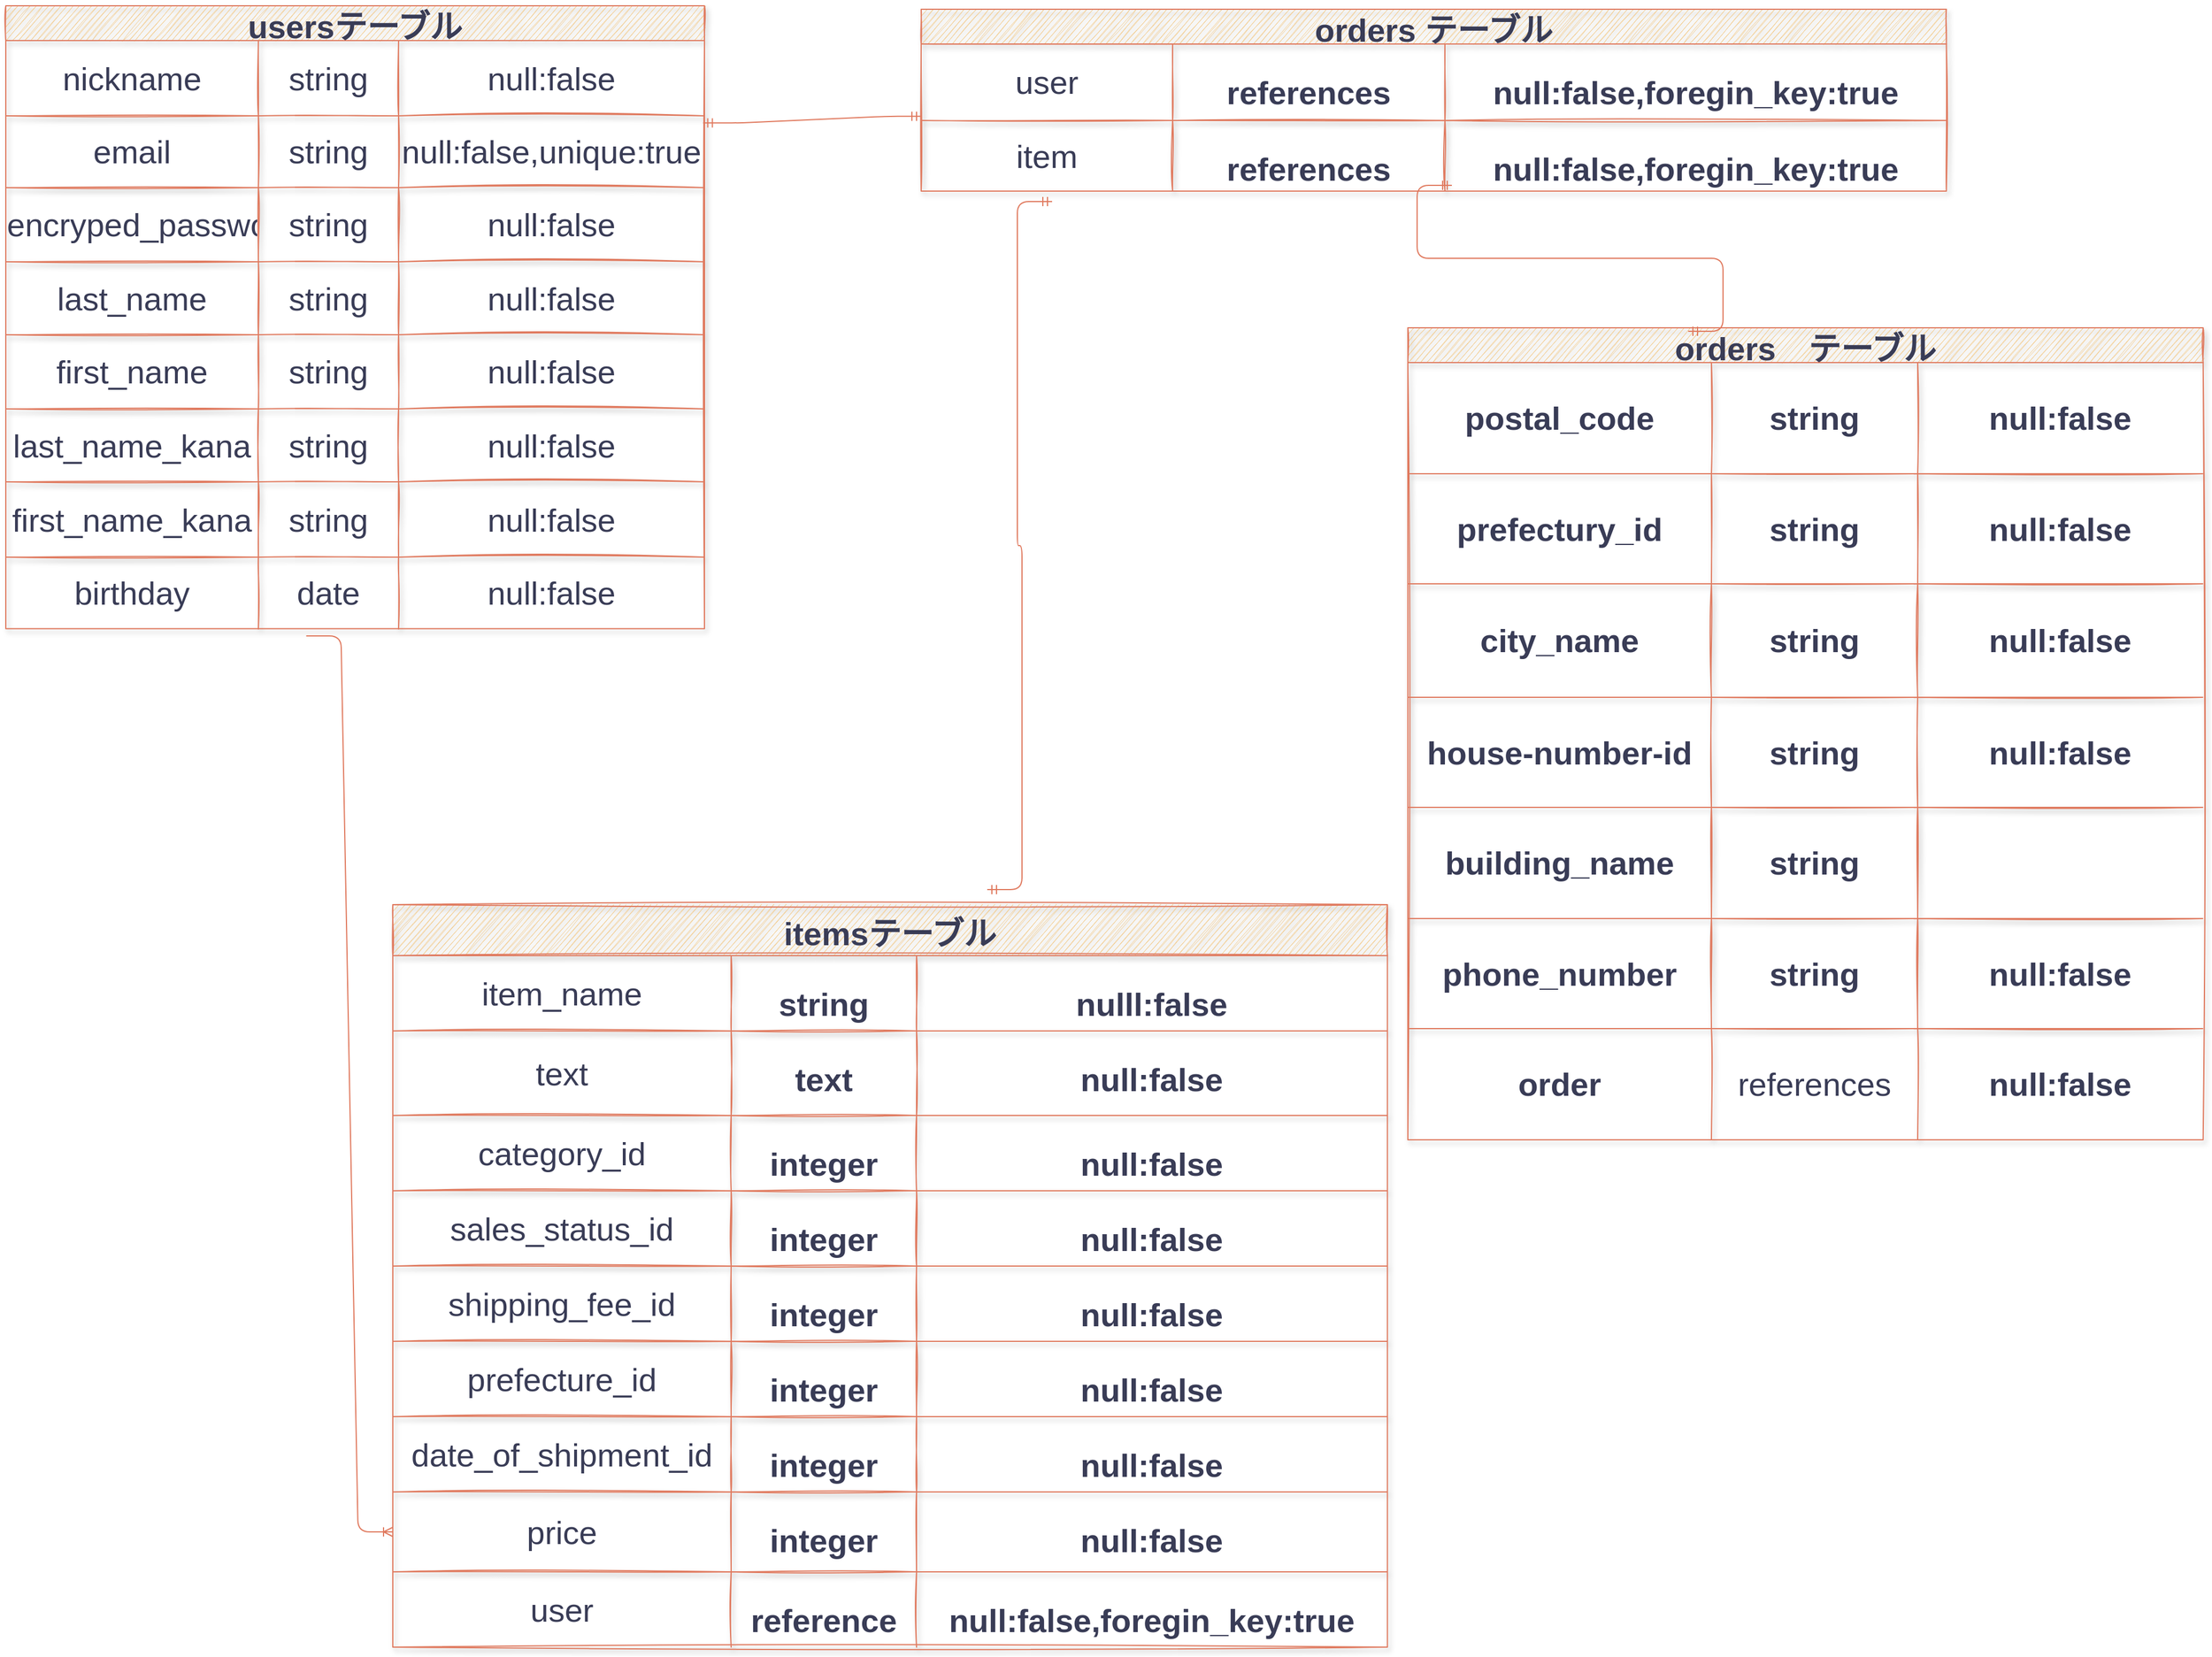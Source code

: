 ﻿<mxfile>
    <diagram id="bMmYyigYQOnNPcGw-bbP" name="ページ1">
        <mxGraphModel dx="1096" dy="3595" grid="0" gridSize="10" guides="1" tooltips="1" connect="1" arrows="1" fold="1" page="0" pageScale="1" pageWidth="827" pageHeight="1169" background="#ffffff" math="0" shadow="0">
            <root>
                <mxCell id="0"/>
                <mxCell id="1" parent="0"/>
                <mxCell id="259" value="usersテーブル" style="shape=table;startSize=30;container=1;collapsible=0;childLayout=tableLayout;fontStyle=1;align=center;shadow=1;fontSize=28;fillColor=#F2CC8F;strokeColor=#E07A5F;fontColor=#393C56;sketch=1;" parent="1" vertex="1">
                    <mxGeometry x="-370" y="-2434" width="603" height="537.796" as="geometry"/>
                </mxCell>
                <mxCell id="260" value="" style="shape=partialRectangle;html=1;whiteSpace=wrap;collapsible=0;dropTarget=0;pointerEvents=0;fillColor=none;top=0;left=0;bottom=0;right=0;points=[[0,0.5],[1,0.5]];portConstraint=eastwest;strokeColor=#E07A5F;fontColor=#393C56;sketch=1;fontSize=28;" parent="259" vertex="1">
                    <mxGeometry y="30" width="603" height="65" as="geometry"/>
                </mxCell>
                <mxCell id="261" value="nickname" style="shape=partialRectangle;html=1;whiteSpace=wrap;connectable=0;fillColor=none;top=0;left=0;bottom=0;right=0;overflow=hidden;fontSize=28;strokeColor=#E07A5F;fontColor=#393C56;sketch=1;" parent="260" vertex="1">
                    <mxGeometry width="218" height="65" as="geometry"/>
                </mxCell>
                <mxCell id="262" value="string" style="shape=partialRectangle;html=1;whiteSpace=wrap;connectable=0;fillColor=none;top=0;left=0;bottom=0;right=0;overflow=hidden;fontSize=28;strokeColor=#E07A5F;fontColor=#393C56;sketch=1;" parent="260" vertex="1">
                    <mxGeometry x="218" width="121" height="65" as="geometry"/>
                </mxCell>
                <mxCell id="263" value="null:false" style="shape=partialRectangle;html=1;whiteSpace=wrap;connectable=0;fillColor=none;top=0;left=0;bottom=0;right=0;overflow=hidden;fontSize=28;strokeColor=#E07A5F;fontColor=#393C56;sketch=1;" parent="260" vertex="1">
                    <mxGeometry x="339" width="264" height="65" as="geometry"/>
                </mxCell>
                <mxCell id="264" value="" style="shape=partialRectangle;html=1;whiteSpace=wrap;collapsible=0;dropTarget=0;pointerEvents=0;fillColor=none;top=0;left=0;bottom=0;right=0;points=[[0,0.5],[1,0.5]];portConstraint=eastwest;strokeColor=#E07A5F;fontColor=#393C56;sketch=1;fontSize=28;" parent="259" vertex="1">
                    <mxGeometry y="95" width="603" height="62" as="geometry"/>
                </mxCell>
                <mxCell id="265" value="email" style="shape=partialRectangle;html=1;whiteSpace=wrap;connectable=0;fillColor=none;top=0;left=0;bottom=0;right=0;overflow=hidden;fontSize=28;strokeColor=#E07A5F;fontColor=#393C56;sketch=1;" parent="264" vertex="1">
                    <mxGeometry width="218" height="62" as="geometry"/>
                </mxCell>
                <mxCell id="266" value="string" style="shape=partialRectangle;html=1;whiteSpace=wrap;connectable=0;fillColor=none;top=0;left=0;bottom=0;right=0;overflow=hidden;fontSize=28;strokeColor=#E07A5F;fontColor=#393C56;sketch=1;" parent="264" vertex="1">
                    <mxGeometry x="218" width="121" height="62" as="geometry"/>
                </mxCell>
                <mxCell id="267" value="null:false,unique:true" style="shape=partialRectangle;html=1;whiteSpace=wrap;connectable=0;fillColor=none;top=0;left=0;bottom=0;right=0;overflow=hidden;fontSize=28;strokeColor=#E07A5F;fontColor=#393C56;sketch=1;" parent="264" vertex="1">
                    <mxGeometry x="339" width="264" height="62" as="geometry"/>
                </mxCell>
                <mxCell id="280" value="" style="shape=partialRectangle;html=1;whiteSpace=wrap;collapsible=0;dropTarget=0;pointerEvents=0;fillColor=none;top=0;left=0;bottom=0;right=0;points=[[0,0.5],[1,0.5]];portConstraint=eastwest;strokeColor=#E07A5F;fontColor=#393C56;sketch=1;fontSize=28;" parent="259" vertex="1">
                    <mxGeometry y="157" width="603" height="64" as="geometry"/>
                </mxCell>
                <mxCell id="281" value="encryped_password" style="shape=partialRectangle;html=1;whiteSpace=wrap;connectable=0;fillColor=none;top=0;left=0;bottom=0;right=0;overflow=hidden;fontSize=28;strokeColor=#E07A5F;fontColor=#393C56;sketch=1;" parent="280" vertex="1">
                    <mxGeometry width="218" height="64" as="geometry"/>
                </mxCell>
                <mxCell id="282" value="string" style="shape=partialRectangle;html=1;whiteSpace=wrap;connectable=0;fillColor=none;top=0;left=0;bottom=0;right=0;overflow=hidden;fontSize=28;strokeColor=#E07A5F;fontColor=#393C56;sketch=1;" parent="280" vertex="1">
                    <mxGeometry x="218" width="121" height="64" as="geometry"/>
                </mxCell>
                <mxCell id="283" value="null:false" style="shape=partialRectangle;html=1;whiteSpace=wrap;connectable=0;fillColor=none;top=0;left=0;bottom=0;right=0;overflow=hidden;fontSize=28;strokeColor=#E07A5F;fontColor=#393C56;sketch=1;" parent="280" vertex="1">
                    <mxGeometry x="339" width="264" height="64" as="geometry"/>
                </mxCell>
                <mxCell id="288" value="" style="shape=partialRectangle;html=1;whiteSpace=wrap;collapsible=0;dropTarget=0;pointerEvents=0;fillColor=none;top=0;left=0;bottom=0;right=0;points=[[0,0.5],[1,0.5]];portConstraint=eastwest;strokeColor=#E07A5F;fontColor=#393C56;sketch=1;fontSize=28;" parent="259" vertex="1">
                    <mxGeometry y="221" width="603" height="63" as="geometry"/>
                </mxCell>
                <mxCell id="289" value="last_name" style="shape=partialRectangle;html=1;whiteSpace=wrap;connectable=0;fillColor=none;top=0;left=0;bottom=0;right=0;overflow=hidden;fontSize=28;strokeColor=#E07A5F;fontColor=#393C56;sketch=1;" parent="288" vertex="1">
                    <mxGeometry width="218" height="63" as="geometry"/>
                </mxCell>
                <mxCell id="290" value="string" style="shape=partialRectangle;html=1;whiteSpace=wrap;connectable=0;fillColor=none;top=0;left=0;bottom=0;right=0;overflow=hidden;fontSize=28;strokeColor=#E07A5F;fontColor=#393C56;sketch=1;" parent="288" vertex="1">
                    <mxGeometry x="218" width="121" height="63" as="geometry"/>
                </mxCell>
                <mxCell id="291" value="null:false" style="shape=partialRectangle;html=1;whiteSpace=wrap;connectable=0;fillColor=none;top=0;left=0;bottom=0;right=0;overflow=hidden;fontSize=28;strokeColor=#E07A5F;fontColor=#393C56;sketch=1;" parent="288" vertex="1">
                    <mxGeometry x="339" width="264" height="63" as="geometry"/>
                </mxCell>
                <mxCell id="284" value="" style="shape=partialRectangle;html=1;whiteSpace=wrap;collapsible=0;dropTarget=0;pointerEvents=0;fillColor=none;top=0;left=0;bottom=0;right=0;points=[[0,0.5],[1,0.5]];portConstraint=eastwest;strokeColor=#E07A5F;fontColor=#393C56;sketch=1;fontSize=28;" parent="259" vertex="1">
                    <mxGeometry y="284" width="603" height="64" as="geometry"/>
                </mxCell>
                <mxCell id="285" value="first_name" style="shape=partialRectangle;html=1;whiteSpace=wrap;connectable=0;fillColor=none;top=0;left=0;bottom=0;right=0;overflow=hidden;fontSize=28;strokeColor=#E07A5F;fontColor=#393C56;sketch=1;" parent="284" vertex="1">
                    <mxGeometry width="218" height="64" as="geometry"/>
                </mxCell>
                <mxCell id="286" value="string" style="shape=partialRectangle;html=1;whiteSpace=wrap;connectable=0;fillColor=none;top=0;left=0;bottom=0;right=0;overflow=hidden;fontSize=28;strokeColor=#E07A5F;fontColor=#393C56;sketch=1;" parent="284" vertex="1">
                    <mxGeometry x="218" width="121" height="64" as="geometry"/>
                </mxCell>
                <mxCell id="287" value="null:false" style="shape=partialRectangle;html=1;whiteSpace=wrap;connectable=0;fillColor=none;top=0;left=0;bottom=0;right=0;overflow=hidden;fontSize=28;strokeColor=#E07A5F;fontColor=#393C56;sketch=1;" parent="284" vertex="1">
                    <mxGeometry x="339" width="264" height="64" as="geometry"/>
                </mxCell>
                <mxCell id="276" value="" style="shape=partialRectangle;html=1;whiteSpace=wrap;collapsible=0;dropTarget=0;pointerEvents=0;fillColor=none;top=0;left=0;bottom=0;right=0;points=[[0,0.5],[1,0.5]];portConstraint=eastwest;strokeColor=#E07A5F;fontColor=#393C56;sketch=1;fontSize=28;" parent="259" vertex="1">
                    <mxGeometry y="348" width="603" height="63" as="geometry"/>
                </mxCell>
                <mxCell id="277" value="last_name_kana" style="shape=partialRectangle;html=1;whiteSpace=wrap;connectable=0;fillColor=none;top=0;left=0;bottom=0;right=0;overflow=hidden;fontSize=28;strokeColor=#E07A5F;fontColor=#393C56;sketch=1;" parent="276" vertex="1">
                    <mxGeometry width="218" height="63" as="geometry"/>
                </mxCell>
                <mxCell id="278" value="string" style="shape=partialRectangle;html=1;whiteSpace=wrap;connectable=0;fillColor=none;top=0;left=0;bottom=0;right=0;overflow=hidden;fontSize=28;strokeColor=#E07A5F;fontColor=#393C56;sketch=1;" parent="276" vertex="1">
                    <mxGeometry x="218" width="121" height="63" as="geometry"/>
                </mxCell>
                <mxCell id="279" value="null:false" style="shape=partialRectangle;html=1;whiteSpace=wrap;connectable=0;fillColor=none;top=0;left=0;bottom=0;right=0;overflow=hidden;fontSize=28;strokeColor=#E07A5F;fontColor=#393C56;sketch=1;" parent="276" vertex="1">
                    <mxGeometry x="339" width="264" height="63" as="geometry"/>
                </mxCell>
                <mxCell id="272" value="" style="shape=partialRectangle;html=1;whiteSpace=wrap;collapsible=0;dropTarget=0;pointerEvents=0;fillColor=none;top=0;left=0;bottom=0;right=0;points=[[0,0.5],[1,0.5]];portConstraint=eastwest;strokeColor=#E07A5F;fontColor=#393C56;sketch=1;fontSize=28;" parent="259" vertex="1">
                    <mxGeometry y="411" width="603" height="65" as="geometry"/>
                </mxCell>
                <mxCell id="273" value="first_name_kana" style="shape=partialRectangle;html=1;whiteSpace=wrap;connectable=0;fillColor=none;top=0;left=0;bottom=0;right=0;overflow=hidden;fontSize=28;strokeColor=#E07A5F;fontColor=#393C56;sketch=1;" parent="272" vertex="1">
                    <mxGeometry width="218" height="65" as="geometry"/>
                </mxCell>
                <mxCell id="274" value="string" style="shape=partialRectangle;html=1;whiteSpace=wrap;connectable=0;fillColor=none;top=0;left=0;bottom=0;right=0;overflow=hidden;fontSize=28;strokeColor=#E07A5F;fontColor=#393C56;sketch=1;" parent="272" vertex="1">
                    <mxGeometry x="218" width="121" height="65" as="geometry"/>
                </mxCell>
                <mxCell id="275" value="null:false" style="shape=partialRectangle;html=1;whiteSpace=wrap;connectable=0;fillColor=none;top=0;left=0;bottom=0;right=0;overflow=hidden;fontSize=28;strokeColor=#E07A5F;fontColor=#393C56;sketch=1;" parent="272" vertex="1">
                    <mxGeometry x="339" width="264" height="65" as="geometry"/>
                </mxCell>
                <mxCell id="268" value="" style="shape=partialRectangle;html=1;whiteSpace=wrap;collapsible=0;dropTarget=0;pointerEvents=0;fillColor=none;top=0;left=0;bottom=0;right=0;points=[[0,0.5],[1,0.5]];portConstraint=eastwest;strokeColor=#E07A5F;fontColor=#393C56;sketch=1;fontSize=28;" parent="259" vertex="1">
                    <mxGeometry y="476" width="603" height="62" as="geometry"/>
                </mxCell>
                <mxCell id="269" value="birthday" style="shape=partialRectangle;html=1;whiteSpace=wrap;connectable=0;fillColor=none;top=0;left=0;bottom=0;right=0;overflow=hidden;fontSize=28;strokeColor=#E07A5F;fontColor=#393C56;sketch=1;" parent="268" vertex="1">
                    <mxGeometry width="218" height="62" as="geometry"/>
                </mxCell>
                <mxCell id="270" value="date" style="shape=partialRectangle;html=1;whiteSpace=wrap;connectable=0;fillColor=none;top=0;left=0;bottom=0;right=0;overflow=hidden;fontSize=28;strokeColor=#E07A5F;fontColor=#393C56;sketch=1;" parent="268" vertex="1">
                    <mxGeometry x="218" width="121" height="62" as="geometry"/>
                </mxCell>
                <mxCell id="271" value="null:false" style="shape=partialRectangle;html=1;whiteSpace=wrap;connectable=0;fillColor=none;top=0;left=0;bottom=0;right=0;overflow=hidden;fontSize=28;strokeColor=#E07A5F;fontColor=#393C56;sketch=1;" parent="268" vertex="1">
                    <mxGeometry x="339" width="264" height="62" as="geometry"/>
                </mxCell>
                <mxCell id="292" value="itemsテーブル" style="shape=table;startSize=44;container=1;collapsible=0;childLayout=tableLayout;fontStyle=1;align=center;shadow=1;fontSize=28;fillColor=#F2CC8F;strokeColor=#E07A5F;fontColor=#393C56;sketch=1;" parent="1" vertex="1">
                    <mxGeometry x="-36" y="-1658" width="858.36" height="641" as="geometry"/>
                </mxCell>
                <mxCell id="293" value="" style="shape=partialRectangle;html=1;whiteSpace=wrap;collapsible=0;dropTarget=0;pointerEvents=0;fillColor=none;top=0;left=0;bottom=0;right=0;points=[[0,0.5],[1,0.5]];portConstraint=eastwest;fontSize=28;strokeColor=#E07A5F;fontColor=#393C56;sketch=1;" parent="292" vertex="1">
                    <mxGeometry y="44" width="858.36" height="65" as="geometry"/>
                </mxCell>
                <mxCell id="294" value="item_name" style="shape=partialRectangle;html=1;whiteSpace=wrap;connectable=0;fillColor=none;top=0;left=0;bottom=0;right=0;overflow=hidden;fontSize=28;strokeColor=#E07A5F;fontColor=#393C56;sketch=1;" parent="293" vertex="1">
                    <mxGeometry width="292" height="65" as="geometry"/>
                </mxCell>
                <mxCell id="295" value="&lt;h2 style=&quot;font-size: 28px;&quot;&gt;string&lt;/h2&gt;" style="shape=partialRectangle;html=1;whiteSpace=wrap;connectable=0;fillColor=none;top=0;left=0;bottom=0;right=0;overflow=hidden;strokeColor=#E07A5F;fontColor=#393C56;sketch=1;fontSize=28;" parent="293" vertex="1">
                    <mxGeometry x="292" width="160" height="65" as="geometry"/>
                </mxCell>
                <mxCell id="296" value="&lt;h2 style=&quot;font-size: 28px;&quot;&gt;nulll:false&lt;/h2&gt;" style="shape=partialRectangle;html=1;whiteSpace=wrap;connectable=0;fillColor=none;top=0;left=0;bottom=0;right=0;overflow=hidden;strokeColor=#E07A5F;fontColor=#393C56;sketch=1;fontSize=28;" parent="293" vertex="1">
                    <mxGeometry x="452" width="406" height="65" as="geometry"/>
                </mxCell>
                <mxCell id="310" value="" style="shape=partialRectangle;html=1;whiteSpace=wrap;collapsible=0;dropTarget=0;pointerEvents=0;fillColor=none;top=0;left=0;bottom=0;right=0;points=[[0,0.5],[1,0.5]];portConstraint=eastwest;strokeColor=#E07A5F;fontColor=#393C56;sketch=1;fontSize=28;" parent="292" vertex="1">
                    <mxGeometry y="109" width="858.36" height="73" as="geometry"/>
                </mxCell>
                <mxCell id="311" value="text" style="shape=partialRectangle;html=1;whiteSpace=wrap;connectable=0;fillColor=none;top=0;left=0;bottom=0;right=0;overflow=hidden;fontSize=28;strokeColor=#E07A5F;fontColor=#393C56;sketch=1;" parent="310" vertex="1">
                    <mxGeometry width="292" height="73" as="geometry"/>
                </mxCell>
                <mxCell id="312" value="&lt;h2 style=&quot;font-size: 28px;&quot;&gt;text&lt;/h2&gt;" style="shape=partialRectangle;html=1;whiteSpace=wrap;connectable=0;fillColor=none;top=0;left=0;bottom=0;right=0;overflow=hidden;strokeColor=#E07A5F;fontColor=#393C56;sketch=1;fontSize=28;" parent="310" vertex="1">
                    <mxGeometry x="292" width="160" height="73" as="geometry"/>
                </mxCell>
                <mxCell id="313" value="&lt;h2 style=&quot;font-size: 28px;&quot;&gt;null:false&lt;/h2&gt;" style="shape=partialRectangle;html=1;whiteSpace=wrap;connectable=0;fillColor=none;top=0;left=0;bottom=0;right=0;overflow=hidden;strokeColor=#E07A5F;fontColor=#393C56;sketch=1;fontSize=28;" parent="310" vertex="1">
                    <mxGeometry x="452" width="406" height="73" as="geometry"/>
                </mxCell>
                <mxCell id="410" value="" style="shape=partialRectangle;html=1;whiteSpace=wrap;collapsible=0;dropTarget=0;pointerEvents=0;fillColor=none;top=0;left=0;bottom=0;right=0;points=[[0,0.5],[1,0.5]];portConstraint=eastwest;strokeColor=#E07A5F;fontColor=#393C56;sketch=1;fontSize=28;" parent="292" vertex="1">
                    <mxGeometry y="182" width="858.36" height="65" as="geometry"/>
                </mxCell>
                <mxCell id="411" value="category_id" style="shape=partialRectangle;html=1;whiteSpace=wrap;connectable=0;fillColor=none;top=0;left=0;bottom=0;right=0;overflow=hidden;fontSize=28;strokeColor=#E07A5F;fontColor=#393C56;sketch=1;" parent="410" vertex="1">
                    <mxGeometry width="292" height="65" as="geometry"/>
                </mxCell>
                <mxCell id="412" value="&lt;h2 style=&quot;font-size: 28px;&quot;&gt;integer&lt;/h2&gt;" style="shape=partialRectangle;html=1;whiteSpace=wrap;connectable=0;fillColor=none;top=0;left=0;bottom=0;right=0;overflow=hidden;strokeColor=#E07A5F;fontColor=#393C56;sketch=1;fontSize=28;" parent="410" vertex="1">
                    <mxGeometry x="292" width="160" height="65" as="geometry"/>
                </mxCell>
                <mxCell id="413" value="&lt;h2 style=&quot;font-size: 28px;&quot;&gt;null:false&lt;/h2&gt;" style="shape=partialRectangle;html=1;whiteSpace=wrap;connectable=0;fillColor=none;top=0;left=0;bottom=0;right=0;overflow=hidden;strokeColor=#E07A5F;fontColor=#393C56;sketch=1;fontSize=28;" parent="410" vertex="1">
                    <mxGeometry x="452" width="406" height="65" as="geometry"/>
                </mxCell>
                <mxCell id="406" value="" style="shape=partialRectangle;html=1;whiteSpace=wrap;collapsible=0;dropTarget=0;pointerEvents=0;fillColor=none;top=0;left=0;bottom=0;right=0;points=[[0,0.5],[1,0.5]];portConstraint=eastwest;strokeColor=#E07A5F;fontColor=#393C56;sketch=1;fontSize=28;" parent="292" vertex="1">
                    <mxGeometry y="247" width="858.36" height="65" as="geometry"/>
                </mxCell>
                <mxCell id="407" value="sales_status_id" style="shape=partialRectangle;html=1;whiteSpace=wrap;connectable=0;fillColor=none;top=0;left=0;bottom=0;right=0;overflow=hidden;fontSize=28;strokeColor=#E07A5F;fontColor=#393C56;sketch=1;" parent="406" vertex="1">
                    <mxGeometry width="292" height="65" as="geometry"/>
                </mxCell>
                <mxCell id="408" value="&lt;h2 style=&quot;font-size: 28px;&quot;&gt;integer&lt;/h2&gt;" style="shape=partialRectangle;html=1;whiteSpace=wrap;connectable=0;fillColor=none;top=0;left=0;bottom=0;right=0;overflow=hidden;strokeColor=#E07A5F;fontColor=#393C56;sketch=1;fontSize=28;" parent="406" vertex="1">
                    <mxGeometry x="292" width="160" height="65" as="geometry"/>
                </mxCell>
                <mxCell id="409" value="&lt;h2 style=&quot;font-size: 28px;&quot;&gt;null:false&lt;/h2&gt;" style="shape=partialRectangle;html=1;whiteSpace=wrap;connectable=0;fillColor=none;top=0;left=0;bottom=0;right=0;overflow=hidden;strokeColor=#E07A5F;fontColor=#393C56;sketch=1;fontSize=28;" parent="406" vertex="1">
                    <mxGeometry x="452" width="406" height="65" as="geometry"/>
                </mxCell>
                <mxCell id="402" value="" style="shape=partialRectangle;html=1;whiteSpace=wrap;collapsible=0;dropTarget=0;pointerEvents=0;fillColor=none;top=0;left=0;bottom=0;right=0;points=[[0,0.5],[1,0.5]];portConstraint=eastwest;strokeColor=#E07A5F;fontColor=#393C56;sketch=1;fontSize=28;" parent="292" vertex="1">
                    <mxGeometry y="312" width="858.36" height="65" as="geometry"/>
                </mxCell>
                <mxCell id="403" value="shipping_fee_id" style="shape=partialRectangle;html=1;whiteSpace=wrap;connectable=0;fillColor=none;top=0;left=0;bottom=0;right=0;overflow=hidden;fontSize=28;strokeColor=#E07A5F;fontColor=#393C56;sketch=1;" parent="402" vertex="1">
                    <mxGeometry width="292" height="65" as="geometry"/>
                </mxCell>
                <mxCell id="404" value="&lt;h2 style=&quot;font-size: 28px;&quot;&gt;integer&lt;/h2&gt;" style="shape=partialRectangle;html=1;whiteSpace=wrap;connectable=0;fillColor=none;top=0;left=0;bottom=0;right=0;overflow=hidden;strokeColor=#E07A5F;fontColor=#393C56;sketch=1;fontSize=28;" parent="402" vertex="1">
                    <mxGeometry x="292" width="160" height="65" as="geometry"/>
                </mxCell>
                <mxCell id="405" value="&lt;h2 style=&quot;font-size: 28px;&quot;&gt;null:false&lt;/h2&gt;" style="shape=partialRectangle;html=1;whiteSpace=wrap;connectable=0;fillColor=none;top=0;left=0;bottom=0;right=0;overflow=hidden;strokeColor=#E07A5F;fontColor=#393C56;sketch=1;fontSize=28;" parent="402" vertex="1">
                    <mxGeometry x="452" width="406" height="65" as="geometry"/>
                </mxCell>
                <mxCell id="398" value="" style="shape=partialRectangle;html=1;whiteSpace=wrap;collapsible=0;dropTarget=0;pointerEvents=0;fillColor=none;top=0;left=0;bottom=0;right=0;points=[[0,0.5],[1,0.5]];portConstraint=eastwest;strokeColor=#E07A5F;fontColor=#393C56;sketch=1;fontSize=28;" parent="292" vertex="1">
                    <mxGeometry y="377" width="858.36" height="65" as="geometry"/>
                </mxCell>
                <mxCell id="399" value="prefecture_id" style="shape=partialRectangle;html=1;whiteSpace=wrap;connectable=0;fillColor=none;top=0;left=0;bottom=0;right=0;overflow=hidden;fontSize=28;strokeColor=#E07A5F;fontColor=#393C56;sketch=1;" parent="398" vertex="1">
                    <mxGeometry width="292" height="65" as="geometry"/>
                </mxCell>
                <mxCell id="400" value="&lt;h2 style=&quot;font-size: 28px;&quot;&gt;integer&lt;/h2&gt;" style="shape=partialRectangle;html=1;whiteSpace=wrap;connectable=0;fillColor=none;top=0;left=0;bottom=0;right=0;overflow=hidden;strokeColor=#E07A5F;fontColor=#393C56;sketch=1;fontSize=28;" parent="398" vertex="1">
                    <mxGeometry x="292" width="160" height="65" as="geometry"/>
                </mxCell>
                <mxCell id="401" value="&lt;h2 style=&quot;font-size: 28px;&quot;&gt;null:false&lt;/h2&gt;" style="shape=partialRectangle;html=1;whiteSpace=wrap;connectable=0;fillColor=none;top=0;left=0;bottom=0;right=0;overflow=hidden;strokeColor=#E07A5F;fontColor=#393C56;sketch=1;fontSize=28;" parent="398" vertex="1">
                    <mxGeometry x="452" width="406" height="65" as="geometry"/>
                </mxCell>
                <mxCell id="394" value="" style="shape=partialRectangle;html=1;whiteSpace=wrap;collapsible=0;dropTarget=0;pointerEvents=0;fillColor=none;top=0;left=0;bottom=0;right=0;points=[[0,0.5],[1,0.5]];portConstraint=eastwest;strokeColor=#E07A5F;fontColor=#393C56;sketch=1;fontSize=28;" parent="292" vertex="1">
                    <mxGeometry y="442" width="858.36" height="65" as="geometry"/>
                </mxCell>
                <mxCell id="395" value="date_of_shipment_id" style="shape=partialRectangle;html=1;whiteSpace=wrap;connectable=0;fillColor=none;top=0;left=0;bottom=0;right=0;overflow=hidden;fontSize=28;strokeColor=#E07A5F;fontColor=#393C56;sketch=1;" parent="394" vertex="1">
                    <mxGeometry width="292" height="65" as="geometry"/>
                </mxCell>
                <mxCell id="396" value="&lt;h2 style=&quot;font-size: 28px;&quot;&gt;integer&lt;/h2&gt;" style="shape=partialRectangle;html=1;whiteSpace=wrap;connectable=0;fillColor=none;top=0;left=0;bottom=0;right=0;overflow=hidden;strokeColor=#E07A5F;fontColor=#393C56;sketch=1;fontSize=28;" parent="394" vertex="1">
                    <mxGeometry x="292" width="160" height="65" as="geometry"/>
                </mxCell>
                <mxCell id="397" value="&lt;h2 style=&quot;font-size: 28px;&quot;&gt;null:false&lt;/h2&gt;" style="shape=partialRectangle;html=1;whiteSpace=wrap;connectable=0;fillColor=none;top=0;left=0;bottom=0;right=0;overflow=hidden;strokeColor=#E07A5F;fontColor=#393C56;sketch=1;fontSize=28;" parent="394" vertex="1">
                    <mxGeometry x="452" width="406" height="65" as="geometry"/>
                </mxCell>
                <mxCell id="297" value="" style="shape=partialRectangle;html=1;whiteSpace=wrap;collapsible=0;dropTarget=0;pointerEvents=0;fillColor=none;top=0;left=0;bottom=0;right=0;points=[[0,0.5],[1,0.5]];portConstraint=eastwest;strokeColor=#E07A5F;fontColor=#393C56;sketch=1;fontSize=28;" parent="292" vertex="1">
                    <mxGeometry y="507" width="858.36" height="69" as="geometry"/>
                </mxCell>
                <mxCell id="298" value="price" style="shape=partialRectangle;html=1;whiteSpace=wrap;connectable=0;fillColor=none;top=0;left=0;bottom=0;right=0;overflow=hidden;fontSize=28;strokeColor=#E07A5F;fontColor=#393C56;sketch=1;" parent="297" vertex="1">
                    <mxGeometry width="292" height="69" as="geometry"/>
                </mxCell>
                <mxCell id="299" value="&lt;h2 style=&quot;font-size: 28px;&quot;&gt;integer&lt;/h2&gt;" style="shape=partialRectangle;html=1;whiteSpace=wrap;connectable=0;fillColor=none;top=0;left=0;bottom=0;right=0;overflow=hidden;strokeColor=#E07A5F;fontColor=#393C56;sketch=1;fontSize=28;" parent="297" vertex="1">
                    <mxGeometry x="292" width="160" height="69" as="geometry"/>
                </mxCell>
                <mxCell id="300" value="&lt;h2 style=&quot;font-size: 28px;&quot;&gt;null:false&lt;/h2&gt;" style="shape=partialRectangle;html=1;whiteSpace=wrap;connectable=0;fillColor=none;top=0;left=0;bottom=0;right=0;overflow=hidden;strokeColor=#E07A5F;fontColor=#393C56;sketch=1;fontSize=28;" parent="297" vertex="1">
                    <mxGeometry x="452" width="406" height="69" as="geometry"/>
                </mxCell>
                <mxCell id="301" value="" style="shape=partialRectangle;html=1;whiteSpace=wrap;collapsible=0;dropTarget=0;pointerEvents=0;fillColor=none;top=0;left=0;bottom=0;right=0;points=[[0,0.5],[1,0.5]];portConstraint=eastwest;strokeColor=#E07A5F;fontColor=#393C56;sketch=1;fontSize=28;" parent="292" vertex="1">
                    <mxGeometry y="576" width="858.36" height="65" as="geometry"/>
                </mxCell>
                <mxCell id="302" value="user" style="shape=partialRectangle;html=1;whiteSpace=wrap;connectable=0;fillColor=none;top=0;left=0;bottom=0;right=0;overflow=hidden;fontSize=28;strokeColor=#E07A5F;fontColor=#393C56;sketch=1;" parent="301" vertex="1">
                    <mxGeometry width="292" height="65" as="geometry"/>
                </mxCell>
                <mxCell id="303" value="&lt;h2 style=&quot;font-size: 28px;&quot;&gt;reference&lt;/h2&gt;" style="shape=partialRectangle;html=1;whiteSpace=wrap;connectable=0;fillColor=none;top=0;left=0;bottom=0;right=0;overflow=hidden;strokeColor=#E07A5F;fontColor=#393C56;sketch=1;fontSize=28;" parent="301" vertex="1">
                    <mxGeometry x="292" width="160" height="65" as="geometry"/>
                </mxCell>
                <mxCell id="304" value="&lt;h2 style=&quot;font-size: 28px;&quot;&gt;null:false,foregin_key:true&lt;/h2&gt;" style="shape=partialRectangle;html=1;whiteSpace=wrap;connectable=0;fillColor=none;top=0;left=0;bottom=0;right=0;overflow=hidden;strokeColor=#E07A5F;fontColor=#393C56;sketch=1;fontSize=28;" parent="301" vertex="1">
                    <mxGeometry x="452" width="406" height="65" as="geometry"/>
                </mxCell>
                <mxCell id="319" value="orders テーブル" style="shape=table;startSize=30;container=1;collapsible=0;childLayout=tableLayout;fontStyle=1;align=center;shadow=1;fontSize=28;fillColor=#F2CC8F;strokeColor=#E07A5F;fontColor=#393C56;sketch=1;" parent="1" vertex="1">
                    <mxGeometry x="420" y="-2431" width="884.756" height="157" as="geometry"/>
                </mxCell>
                <mxCell id="320" value="" style="shape=partialRectangle;html=1;whiteSpace=wrap;collapsible=0;dropTarget=0;pointerEvents=0;fillColor=none;top=0;left=0;bottom=0;right=0;points=[[0,0.5],[1,0.5]];portConstraint=eastwest;strokeColor=#E07A5F;fontColor=#393C56;sketch=1;fontSize=28;" parent="319" vertex="1">
                    <mxGeometry y="30" width="884.756" height="66" as="geometry"/>
                </mxCell>
                <mxCell id="321" value="&lt;font style=&quot;font-size: 28px;&quot;&gt;user&lt;/font&gt;" style="shape=partialRectangle;html=1;whiteSpace=wrap;connectable=0;fillColor=none;top=0;left=0;bottom=0;right=0;overflow=hidden;strokeColor=#E07A5F;fontColor=#393C56;sketch=1;fontSize=28;" parent="320" vertex="1">
                    <mxGeometry width="217" height="66" as="geometry"/>
                </mxCell>
                <mxCell id="322" value="&lt;h2 style=&quot;font-size: 28px&quot;&gt;references&lt;/h2&gt;" style="shape=partialRectangle;html=1;whiteSpace=wrap;connectable=0;fillColor=none;top=0;left=0;bottom=0;right=0;overflow=hidden;strokeColor=#E07A5F;fontColor=#393C56;sketch=1;fontSize=28;" parent="320" vertex="1">
                    <mxGeometry x="217" width="235" height="66" as="geometry"/>
                </mxCell>
                <mxCell id="323" value="&lt;h2 style=&quot;font-size: 28px;&quot;&gt;null:false,foregin_key:true&lt;/h2&gt;&lt;div style=&quot;font-size: 28px;&quot;&gt;&lt;br style=&quot;font-size: 28px;&quot;&gt;&lt;/div&gt;" style="shape=partialRectangle;html=1;whiteSpace=wrap;connectable=0;fillColor=none;top=0;left=0;bottom=0;right=0;overflow=hidden;strokeColor=#E07A5F;fontColor=#393C56;sketch=1;fontSize=28;" parent="320" vertex="1">
                    <mxGeometry x="452" width="433" height="66" as="geometry"/>
                </mxCell>
                <mxCell id="324" value="" style="shape=partialRectangle;html=1;whiteSpace=wrap;collapsible=0;dropTarget=0;pointerEvents=0;fillColor=none;top=0;left=0;bottom=0;right=0;points=[[0,0.5],[1,0.5]];portConstraint=eastwest;strokeColor=#E07A5F;fontColor=#393C56;sketch=1;fontSize=28;" parent="319" vertex="1">
                    <mxGeometry y="96" width="884.756" height="61" as="geometry"/>
                </mxCell>
                <mxCell id="325" value="item" style="shape=partialRectangle;html=1;whiteSpace=wrap;connectable=0;fillColor=none;top=0;left=0;bottom=0;right=0;overflow=hidden;fontSize=28;strokeColor=#E07A5F;fontColor=#393C56;sketch=1;" parent="324" vertex="1">
                    <mxGeometry width="217" height="61" as="geometry"/>
                </mxCell>
                <mxCell id="326" value="&lt;h2 style=&quot;font-size: 28px&quot;&gt;references&lt;/h2&gt;" style="shape=partialRectangle;html=1;whiteSpace=wrap;connectable=0;fillColor=none;top=0;left=0;bottom=0;right=0;overflow=hidden;strokeColor=#E07A5F;fontColor=#393C56;sketch=1;fontSize=28;" parent="324" vertex="1">
                    <mxGeometry x="217" width="235" height="61" as="geometry"/>
                </mxCell>
                <mxCell id="327" value="&lt;h2 style=&quot;font-size: 28px;&quot;&gt;null:false,foregin_key:true&lt;/h2&gt;" style="shape=partialRectangle;html=1;whiteSpace=wrap;connectable=0;fillColor=none;top=0;left=0;bottom=0;right=0;overflow=hidden;strokeColor=#E07A5F;fontColor=#393C56;sketch=1;fontSize=28;" parent="324" vertex="1">
                    <mxGeometry x="452" width="433" height="61" as="geometry"/>
                </mxCell>
                <mxCell id="332" value="orders　テーブル" style="shape=table;startSize=30;container=1;collapsible=0;childLayout=tableLayout;fontStyle=1;align=center;shadow=1;fontSize=28;fillColor=#F2CC8F;strokeColor=#E07A5F;fontColor=#393C56;sketch=1;" parent="1" vertex="1">
                    <mxGeometry x="840" y="-2156" width="686.36" height="701" as="geometry"/>
                </mxCell>
                <mxCell id="443" value="" style="shape=partialRectangle;html=1;whiteSpace=wrap;collapsible=0;dropTarget=0;pointerEvents=0;fillColor=none;top=0;left=0;bottom=0;right=0;points=[[0,0.5],[1,0.5]];portConstraint=eastwest;strokeColor=#E07A5F;fontColor=#393C56;sketch=1;fontSize=28;" parent="332" vertex="1">
                    <mxGeometry y="30" width="686.36" height="96" as="geometry"/>
                </mxCell>
                <mxCell id="444" value="&lt;h2 style=&quot;font-size: 28px;&quot;&gt;postal_code&lt;/h2&gt;" style="shape=partialRectangle;html=1;whiteSpace=wrap;connectable=0;fillColor=none;top=0;left=0;bottom=0;right=0;overflow=hidden;strokeColor=#E07A5F;fontColor=#393C56;sketch=1;fontSize=28;" parent="443" vertex="1">
                    <mxGeometry width="262" height="96" as="geometry"/>
                </mxCell>
                <mxCell id="445" value="&lt;h2 style=&quot;font-size: 28px;&quot;&gt;string&lt;/h2&gt;" style="shape=partialRectangle;html=1;whiteSpace=wrap;connectable=0;fillColor=none;top=0;left=0;bottom=0;right=0;overflow=hidden;strokeColor=#E07A5F;fontColor=#393C56;sketch=1;fontSize=28;" parent="443" vertex="1">
                    <mxGeometry x="262" width="178" height="96" as="geometry"/>
                </mxCell>
                <mxCell id="446" value="&lt;h2 style=&quot;font-size: 28px;&quot;&gt;null:false&lt;/h2&gt;" style="shape=partialRectangle;html=1;whiteSpace=wrap;connectable=0;fillColor=none;top=0;left=0;bottom=0;right=0;overflow=hidden;strokeColor=#E07A5F;fontColor=#393C56;sketch=1;fontSize=28;" parent="443" vertex="1">
                    <mxGeometry x="440" width="246" height="96" as="geometry"/>
                </mxCell>
                <mxCell id="439" value="" style="shape=partialRectangle;html=1;whiteSpace=wrap;collapsible=0;dropTarget=0;pointerEvents=0;fillColor=none;top=0;left=0;bottom=0;right=0;points=[[0,0.5],[1,0.5]];portConstraint=eastwest;strokeColor=#E07A5F;fontColor=#393C56;sketch=1;fontSize=28;" parent="332" vertex="1">
                    <mxGeometry y="126" width="686.36" height="95" as="geometry"/>
                </mxCell>
                <mxCell id="440" value="&lt;h2 style=&quot;font-size: 28px;&quot;&gt;prefectury_id&lt;/h2&gt;" style="shape=partialRectangle;html=1;whiteSpace=wrap;connectable=0;fillColor=none;top=0;left=0;bottom=0;right=0;overflow=hidden;strokeColor=#E07A5F;fontColor=#393C56;sketch=1;fontSize=28;" parent="439" vertex="1">
                    <mxGeometry width="262" height="95" as="geometry"/>
                </mxCell>
                <mxCell id="441" value="&lt;h2 style=&quot;font-size: 28px;&quot;&gt;string&lt;/h2&gt;" style="shape=partialRectangle;html=1;whiteSpace=wrap;connectable=0;fillColor=none;top=0;left=0;bottom=0;right=0;overflow=hidden;strokeColor=#E07A5F;fontColor=#393C56;sketch=1;fontSize=28;" parent="439" vertex="1">
                    <mxGeometry x="262" width="178" height="95" as="geometry"/>
                </mxCell>
                <mxCell id="442" value="&lt;h2 style=&quot;font-size: 28px;&quot;&gt;null:false&lt;/h2&gt;" style="shape=partialRectangle;html=1;whiteSpace=wrap;connectable=0;fillColor=none;top=0;left=0;bottom=0;right=0;overflow=hidden;strokeColor=#E07A5F;fontColor=#393C56;sketch=1;fontSize=28;" parent="439" vertex="1">
                    <mxGeometry x="440" width="246" height="95" as="geometry"/>
                </mxCell>
                <mxCell id="435" value="" style="shape=partialRectangle;html=1;whiteSpace=wrap;collapsible=0;dropTarget=0;pointerEvents=0;fillColor=none;top=0;left=0;bottom=0;right=0;points=[[0,0.5],[1,0.5]];portConstraint=eastwest;strokeColor=#E07A5F;fontColor=#393C56;sketch=1;fontSize=28;" parent="332" vertex="1">
                    <mxGeometry y="221" width="686.36" height="98" as="geometry"/>
                </mxCell>
                <mxCell id="436" value="&lt;h2 style=&quot;font-size: 28px;&quot;&gt;city_name&lt;/h2&gt;" style="shape=partialRectangle;html=1;whiteSpace=wrap;connectable=0;fillColor=none;top=0;left=0;bottom=0;right=0;overflow=hidden;strokeColor=#E07A5F;fontColor=#393C56;sketch=1;fontSize=28;" parent="435" vertex="1">
                    <mxGeometry width="262" height="98" as="geometry"/>
                </mxCell>
                <mxCell id="437" value="&lt;h2 style=&quot;font-size: 28px;&quot;&gt;string&lt;/h2&gt;" style="shape=partialRectangle;html=1;whiteSpace=wrap;connectable=0;fillColor=none;top=0;left=0;bottom=0;right=0;overflow=hidden;strokeColor=#E07A5F;fontColor=#393C56;sketch=1;fontSize=28;" parent="435" vertex="1">
                    <mxGeometry x="262" width="178" height="98" as="geometry"/>
                </mxCell>
                <mxCell id="438" value="&lt;h2 style=&quot;font-size: 28px;&quot;&gt;null:false&lt;/h2&gt;" style="shape=partialRectangle;html=1;whiteSpace=wrap;connectable=0;fillColor=none;top=0;left=0;bottom=0;right=0;overflow=hidden;strokeColor=#E07A5F;fontColor=#393C56;sketch=1;fontSize=28;" parent="435" vertex="1">
                    <mxGeometry x="440" width="246" height="98" as="geometry"/>
                </mxCell>
                <mxCell id="368" value="" style="shape=partialRectangle;html=1;whiteSpace=wrap;collapsible=0;dropTarget=0;pointerEvents=0;fillColor=none;top=0;left=0;bottom=0;right=0;points=[[0,0.5],[1,0.5]];portConstraint=eastwest;strokeColor=#E07A5F;fontColor=#393C56;sketch=1;fontSize=28;" parent="332" vertex="1">
                    <mxGeometry y="319" width="686.36" height="95" as="geometry"/>
                </mxCell>
                <mxCell id="369" value="&lt;h2 style=&quot;font-size: 28px;&quot;&gt;house-number-id&lt;/h2&gt;" style="shape=partialRectangle;html=1;whiteSpace=wrap;connectable=0;fillColor=none;top=0;left=0;bottom=0;right=0;overflow=hidden;strokeColor=#E07A5F;fontColor=#393C56;sketch=1;fontSize=28;" parent="368" vertex="1">
                    <mxGeometry width="262" height="95" as="geometry"/>
                </mxCell>
                <mxCell id="370" value="&lt;h2 style=&quot;font-size: 28px;&quot;&gt;string&lt;/h2&gt;" style="shape=partialRectangle;html=1;whiteSpace=wrap;connectable=0;fillColor=none;top=0;left=0;bottom=0;right=0;overflow=hidden;strokeColor=#E07A5F;fontColor=#393C56;sketch=1;fontSize=28;" parent="368" vertex="1">
                    <mxGeometry x="262" width="178" height="95" as="geometry"/>
                </mxCell>
                <mxCell id="371" value="&lt;h2 style=&quot;font-size: 28px;&quot;&gt;null:false&lt;/h2&gt;" style="shape=partialRectangle;html=1;whiteSpace=wrap;connectable=0;fillColor=none;top=0;left=0;bottom=0;right=0;overflow=hidden;strokeColor=#E07A5F;fontColor=#393C56;sketch=1;fontSize=28;" parent="368" vertex="1">
                    <mxGeometry x="440" width="246" height="95" as="geometry"/>
                </mxCell>
                <mxCell id="359" value="" style="shape=partialRectangle;html=1;whiteSpace=wrap;collapsible=0;dropTarget=0;pointerEvents=0;fillColor=none;top=0;left=0;bottom=0;right=0;points=[[0,0.5],[1,0.5]];portConstraint=eastwest;strokeColor=#E07A5F;fontColor=#393C56;sketch=1;fontSize=28;" parent="332" vertex="1">
                    <mxGeometry y="414" width="686.36" height="96" as="geometry"/>
                </mxCell>
                <mxCell id="360" value="&lt;h2 style=&quot;font-size: 28px;&quot;&gt;building_name&lt;/h2&gt;" style="shape=partialRectangle;html=1;whiteSpace=wrap;connectable=0;fillColor=none;top=0;left=0;bottom=0;right=0;overflow=hidden;strokeColor=#E07A5F;fontColor=#393C56;sketch=1;fontSize=28;" parent="359" vertex="1">
                    <mxGeometry width="262" height="96" as="geometry"/>
                </mxCell>
                <mxCell id="361" value="&lt;h2 style=&quot;font-size: 28px;&quot;&gt;string&lt;/h2&gt;" style="shape=partialRectangle;html=1;whiteSpace=wrap;connectable=0;fillColor=none;top=0;left=0;bottom=0;right=0;overflow=hidden;strokeColor=#E07A5F;fontColor=#393C56;sketch=1;fontSize=28;" parent="359" vertex="1">
                    <mxGeometry x="262" width="178" height="96" as="geometry"/>
                </mxCell>
                <mxCell id="362" value="" style="shape=partialRectangle;html=1;whiteSpace=wrap;connectable=0;fillColor=none;top=0;left=0;bottom=0;right=0;overflow=hidden;strokeColor=#E07A5F;fontColor=#393C56;sketch=1;fontSize=28;" parent="359" vertex="1">
                    <mxGeometry x="440" width="246" height="96" as="geometry"/>
                </mxCell>
                <mxCell id="351" value="" style="shape=partialRectangle;html=1;whiteSpace=wrap;collapsible=0;dropTarget=0;pointerEvents=0;fillColor=none;top=0;left=0;bottom=0;right=0;points=[[0,0.5],[1,0.5]];portConstraint=eastwest;strokeColor=#E07A5F;fontColor=#393C56;sketch=1;fontSize=28;" parent="332" vertex="1">
                    <mxGeometry y="510" width="686.36" height="95" as="geometry"/>
                </mxCell>
                <mxCell id="352" value="&lt;h2 style=&quot;font-size: 28px;&quot;&gt;phone_number&lt;/h2&gt;" style="shape=partialRectangle;html=1;whiteSpace=wrap;connectable=0;fillColor=none;top=0;left=0;bottom=0;right=0;overflow=hidden;strokeColor=#E07A5F;fontColor=#393C56;sketch=1;fontSize=28;" parent="351" vertex="1">
                    <mxGeometry width="262" height="95" as="geometry"/>
                </mxCell>
                <mxCell id="353" value="&lt;h2 style=&quot;font-size: 28px;&quot;&gt;string&lt;/h2&gt;" style="shape=partialRectangle;html=1;whiteSpace=wrap;connectable=0;fillColor=none;top=0;left=0;bottom=0;right=0;overflow=hidden;strokeColor=#E07A5F;fontColor=#393C56;sketch=1;fontSize=28;" parent="351" vertex="1">
                    <mxGeometry x="262" width="178" height="95" as="geometry"/>
                </mxCell>
                <mxCell id="354" value="&lt;h2 style=&quot;font-size: 28px;&quot;&gt;null:false&lt;/h2&gt;" style="shape=partialRectangle;html=1;whiteSpace=wrap;connectable=0;fillColor=none;top=0;left=0;bottom=0;right=0;overflow=hidden;strokeColor=#E07A5F;fontColor=#393C56;sketch=1;fontSize=28;" parent="351" vertex="1">
                    <mxGeometry x="440" width="246" height="95" as="geometry"/>
                </mxCell>
                <mxCell id="450" value="" style="shape=partialRectangle;html=1;whiteSpace=wrap;collapsible=0;dropTarget=0;pointerEvents=0;fillColor=none;top=0;left=0;bottom=0;right=0;points=[[0,0.5],[1,0.5]];portConstraint=eastwest;strokeColor=#E07A5F;fontColor=#393C56;sketch=1;fontSize=28;fontStyle=1" parent="332" vertex="1">
                    <mxGeometry y="605" width="686.36" height="96" as="geometry"/>
                </mxCell>
                <mxCell id="451" value="&lt;h2 style=&quot;font-size: 28px&quot;&gt;order&lt;/h2&gt;" style="shape=partialRectangle;html=1;whiteSpace=wrap;connectable=0;fillColor=none;top=0;left=0;bottom=0;right=0;overflow=hidden;strokeColor=#E07A5F;fontColor=#393C56;sketch=1;fontSize=28;" parent="450" vertex="1">
                    <mxGeometry width="262" height="96" as="geometry"/>
                </mxCell>
                <mxCell id="452" value="references" style="shape=partialRectangle;html=1;whiteSpace=wrap;connectable=0;fillColor=none;top=0;left=0;bottom=0;right=0;overflow=hidden;strokeColor=#E07A5F;fontColor=#393C56;sketch=1;fontSize=28;align=center;" parent="450" vertex="1">
                    <mxGeometry x="262" width="178" height="96" as="geometry"/>
                </mxCell>
                <mxCell id="453" value="&lt;h2 style=&quot;font-size: 28px;&quot;&gt;null:false&lt;/h2&gt;" style="shape=partialRectangle;html=1;whiteSpace=wrap;connectable=0;fillColor=none;top=0;left=0;bottom=0;right=0;overflow=hidden;strokeColor=#E07A5F;fontColor=#393C56;sketch=1;fontSize=28;" parent="450" vertex="1">
                    <mxGeometry x="440" width="246" height="96" as="geometry"/>
                </mxCell>
                <mxCell id="393" value="" style="edgeStyle=entityRelationEdgeStyle;fontSize=28;html=1;endArrow=ERoneToMany;fontColor=#393C56;strokeColor=#E07A5F;fillColor=#F2CC8F;exitX=0.43;exitY=1.097;exitDx=0;exitDy=0;exitPerimeter=0;entryX=0;entryY=0.5;entryDx=0;entryDy=0;" parent="1" source="268" target="297" edge="1">
                    <mxGeometry width="100" height="100" relative="1" as="geometry">
                        <mxPoint x="-91" y="-1619" as="sourcePoint"/>
                        <mxPoint x="-46" y="-1432" as="targetPoint"/>
                    </mxGeometry>
                </mxCell>
                <mxCell id="414" value="" style="edgeStyle=entityRelationEdgeStyle;fontSize=28;html=1;endArrow=ERmandOne;startArrow=ERmandOne;fontColor=#393C56;strokeColor=#E07A5F;fillColor=#F2CC8F;" parent="1" edge="1">
                    <mxGeometry width="100" height="100" relative="1" as="geometry">
                        <mxPoint x="477" y="-1671" as="sourcePoint"/>
                        <mxPoint x="533" y="-2265" as="targetPoint"/>
                    </mxGeometry>
                </mxCell>
                <mxCell id="448" value="" style="edgeStyle=entityRelationEdgeStyle;fontSize=28;html=1;endArrow=ERmandOne;startArrow=ERmandOne;fontColor=#393C56;strokeColor=#E07A5F;fillColor=#F2CC8F;exitX=0.998;exitY=0.099;exitDx=0;exitDy=0;exitPerimeter=0;entryX=0;entryY=0.946;entryDx=0;entryDy=0;entryPerimeter=0;" parent="1" source="264" target="320" edge="1">
                    <mxGeometry width="100" height="100" relative="1" as="geometry">
                        <mxPoint x="313" y="-2240" as="sourcePoint"/>
                        <mxPoint x="413" y="-2340" as="targetPoint"/>
                    </mxGeometry>
                </mxCell>
                <mxCell id="455" value="" style="edgeStyle=entityRelationEdgeStyle;fontSize=12;html=1;endArrow=ERmandOne;startArrow=ERmandOne;fontColor=#393C56;strokeColor=#E07A5F;fillColor=#F2CC8F;" parent="1" edge="1">
                    <mxGeometry width="100" height="100" relative="1" as="geometry">
                        <mxPoint x="1082" y="-2153" as="sourcePoint"/>
                        <mxPoint x="878" y="-2279" as="targetPoint"/>
                    </mxGeometry>
                </mxCell>
            </root>
        </mxGraphModel>
    </diagram>
</mxfile>
